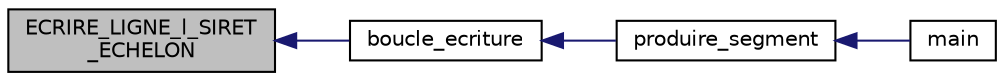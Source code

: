 digraph "ECRIRE_LIGNE_l_SIRET_ECHELON"
{
 // INTERACTIVE_SVG=YES
  edge [fontname="Helvetica",fontsize="10",labelfontname="Helvetica",labelfontsize="10"];
  node [fontname="Helvetica",fontsize="10",shape=record];
  rankdir="LR";
  Node115 [label="ECRIRE_LIGNE_l_SIRET\l_ECHELON",height=0.2,width=0.4,color="black", fillcolor="grey75", style="filled", fontcolor="black"];
  Node115 -> Node116 [dir="back",color="midnightblue",fontsize="10",style="solid",fontname="Helvetica"];
  Node116 [label="boucle_ecriture",height=0.2,width=0.4,color="black", fillcolor="white", style="filled",URL="$table_8cpp.html#a666a48e623a324e4c739c91c1ea9adf7",tooltip="Lance l&#39;écriture des fichiers Bulletins.paie.csv et Table....csv pour un segment des données de paye..."];
  Node116 -> Node117 [dir="back",color="midnightblue",fontsize="10",style="solid",fontname="Helvetica"];
  Node117 [label="produire_segment",height=0.2,width=0.4,color="black", fillcolor="white", style="filled",URL="$lhx_2main_8cpp.html#abb1f1ad236423a832fd1efa1e9deeafa",tooltip="Pour un segment donné (sous-ensemble de bases de paye XML), redécoupe le segment en partie égales ou ..."];
  Node117 -> Node118 [dir="back",color="midnightblue",fontsize="10",style="solid",fontname="Helvetica"];
  Node118 [label="main",height=0.2,width=0.4,color="black", fillcolor="white", style="filled",URL="$lhx_2main_8cpp.html#a3c04138a5bfe5d72780bb7e82a18e627"];
}
